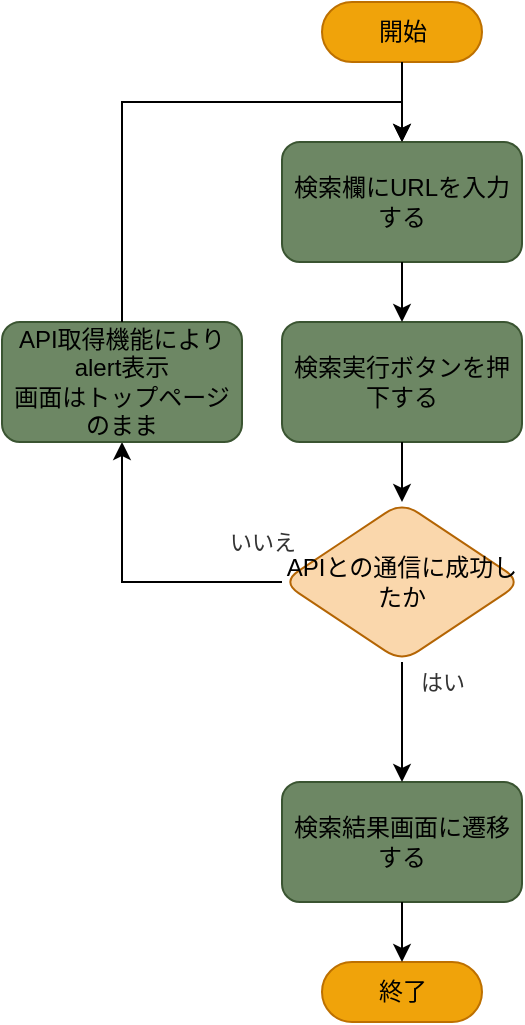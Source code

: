<mxfile>
    <diagram id="6oZ9pzdxrpORshXH0a2x" name="トップページから検索結果画面への遷移">
        <mxGraphModel dx="1050" dy="552" grid="1" gridSize="10" guides="1" tooltips="1" connect="1" arrows="1" fold="1" page="1" pageScale="1" pageWidth="827" pageHeight="1169" math="0" shadow="0">
            <root>
                <mxCell id="0"/>
                <mxCell id="1" parent="0"/>
                <mxCell id="2" value="開始" style="html=1;dashed=0;whitespace=wrap;shape=mxgraph.dfd.start;fillColor=#f0a30a;strokeColor=#BD7000;fontColor=#000000;" parent="1" vertex="1">
                    <mxGeometry x="320" y="30" width="80" height="30" as="geometry"/>
                </mxCell>
                <mxCell id="3" value="" style="endArrow=classic;html=1;exitX=0.5;exitY=0.5;exitDx=0;exitDy=15;exitPerimeter=0;entryX=0.5;entryY=0;entryDx=0;entryDy=0;" parent="1" source="2" target="4" edge="1">
                    <mxGeometry width="50" height="50" relative="1" as="geometry">
                        <mxPoint x="380" y="110" as="sourcePoint"/>
                        <mxPoint x="360" y="90" as="targetPoint"/>
                    </mxGeometry>
                </mxCell>
                <mxCell id="4" value="検索欄にURLを入力する" style="rounded=1;whiteSpace=wrap;html=1;fillColor=#6d8764;strokeColor=#3A5431;fontColor=#000000;" parent="1" vertex="1">
                    <mxGeometry x="300" y="100" width="120" height="60" as="geometry"/>
                </mxCell>
                <mxCell id="5" value="検索実行ボタンを押下する" style="rounded=1;whiteSpace=wrap;html=1;fillColor=#6d8764;strokeColor=#3A5431;fontColor=#000000;" parent="1" vertex="1">
                    <mxGeometry x="300" y="190" width="120" height="60" as="geometry"/>
                </mxCell>
                <mxCell id="6" value="" style="endArrow=classic;html=1;fontColor=#000000;exitX=0.5;exitY=1;exitDx=0;exitDy=0;entryX=0.5;entryY=0;entryDx=0;entryDy=0;" parent="1" source="4" target="5" edge="1">
                    <mxGeometry width="50" height="50" relative="1" as="geometry">
                        <mxPoint x="380" y="210" as="sourcePoint"/>
                        <mxPoint x="430" y="160" as="targetPoint"/>
                    </mxGeometry>
                </mxCell>
                <mxCell id="7" value="検索結果画面に遷移する" style="rounded=1;whiteSpace=wrap;html=1;fillColor=#6d8764;strokeColor=#3A5431;fontColor=#000000;" parent="1" vertex="1">
                    <mxGeometry x="300" y="420" width="120" height="60" as="geometry"/>
                </mxCell>
                <mxCell id="8" value="" style="endArrow=classic;html=1;fontColor=#000000;exitX=0.5;exitY=1;exitDx=0;exitDy=0;entryX=0.5;entryY=0;entryDx=0;entryDy=0;" parent="1" source="5" target="0DcrX9ehjV2XM3sV-MRp-11" edge="1">
                    <mxGeometry width="50" height="50" relative="1" as="geometry">
                        <mxPoint x="270" y="280" as="sourcePoint"/>
                        <mxPoint x="360" y="300" as="targetPoint"/>
                    </mxGeometry>
                </mxCell>
                <mxCell id="9" value="終了" style="html=1;dashed=0;whitespace=wrap;shape=mxgraph.dfd.start;fillColor=#f0a30a;strokeColor=#BD7000;fontColor=#000000;" parent="1" vertex="1">
                    <mxGeometry x="320" y="510" width="80" height="30" as="geometry"/>
                </mxCell>
                <mxCell id="10" value="" style="endArrow=classic;html=1;fontColor=#000000;exitX=0.5;exitY=1;exitDx=0;exitDy=0;entryX=0.5;entryY=0.5;entryDx=0;entryDy=-15;entryPerimeter=0;" parent="1" source="7" target="9" edge="1">
                    <mxGeometry width="50" height="50" relative="1" as="geometry">
                        <mxPoint x="270" y="550" as="sourcePoint"/>
                        <mxPoint x="320" y="500" as="targetPoint"/>
                    </mxGeometry>
                </mxCell>
                <mxCell id="0DcrX9ehjV2XM3sV-MRp-11" value="APIとの通信に成功したか" style="rhombus;whiteSpace=wrap;html=1;rounded=1;labelBackgroundColor=none;fillColor=#fad7ac;strokeColor=#b46504;" vertex="1" parent="1">
                    <mxGeometry x="300" y="280" width="120" height="80" as="geometry"/>
                </mxCell>
                <mxCell id="nW4cPp5llrm0_ViWtr4r-10" value="はい" style="endArrow=classic;html=1;rounded=0;fontColor=#333333;exitX=0.5;exitY=1;exitDx=0;exitDy=0;entryX=0.5;entryY=0;entryDx=0;entryDy=0;" edge="1" parent="1" source="0DcrX9ehjV2XM3sV-MRp-11" target="7">
                    <mxGeometry x="-0.667" y="20" width="50" height="50" relative="1" as="geometry">
                        <mxPoint x="390" y="320" as="sourcePoint"/>
                        <mxPoint x="440" y="270" as="targetPoint"/>
                        <mxPoint as="offset"/>
                    </mxGeometry>
                </mxCell>
                <mxCell id="QjrN7xGTKkNubu_U4gSk-10" value="いいえ" style="endArrow=classic;html=1;rounded=0;fontColor=#333333;exitX=0;exitY=0.5;exitDx=0;exitDy=0;entryX=0.5;entryY=1;entryDx=0;entryDy=0;edgeStyle=orthogonalEdgeStyle;" edge="1" parent="1" source="0DcrX9ehjV2XM3sV-MRp-11" target="QjrN7xGTKkNubu_U4gSk-11">
                    <mxGeometry x="-0.867" y="-20" width="50" height="50" relative="1" as="geometry">
                        <mxPoint x="390" y="310" as="sourcePoint"/>
                        <mxPoint x="220" y="240" as="targetPoint"/>
                        <mxPoint as="offset"/>
                    </mxGeometry>
                </mxCell>
                <mxCell id="QjrN7xGTKkNubu_U4gSk-11" value="API取得機能によりalert表示&lt;br&gt;画面はトップページのまま" style="rounded=1;whiteSpace=wrap;html=1;fillColor=#6d8764;strokeColor=#3A5431;fontColor=#000000;" vertex="1" parent="1">
                    <mxGeometry x="160" y="190" width="120" height="60" as="geometry"/>
                </mxCell>
                <mxCell id="QjrN7xGTKkNubu_U4gSk-12" value="" style="endArrow=classic;html=1;rounded=0;fontColor=#333333;exitX=0.5;exitY=0;exitDx=0;exitDy=0;entryX=0.5;entryY=0;entryDx=0;entryDy=0;edgeStyle=orthogonalEdgeStyle;" edge="1" parent="1" source="QjrN7xGTKkNubu_U4gSk-11" target="4">
                    <mxGeometry width="50" height="50" relative="1" as="geometry">
                        <mxPoint x="390" y="290" as="sourcePoint"/>
                        <mxPoint x="440" y="240" as="targetPoint"/>
                        <Array as="points">
                            <mxPoint x="220" y="80"/>
                            <mxPoint x="360" y="80"/>
                        </Array>
                    </mxGeometry>
                </mxCell>
            </root>
        </mxGraphModel>
    </diagram>
    <diagram id="FBoeifyfc7VHryetRXLT" name="APIからのデータ取得">
        <mxGraphModel dx="1050" dy="552" grid="1" gridSize="10" guides="1" tooltips="1" connect="1" arrows="1" fold="1" page="1" pageScale="1" pageWidth="827" pageHeight="1169" math="0" shadow="0">
            <root>
                <mxCell id="0"/>
                <mxCell id="1" parent="0"/>
                <mxCell id="1utpNGADvPmrqP3jKVpg-1" value="開始" style="html=1;dashed=0;whitespace=wrap;shape=mxgraph.dfd.start;fontColor=#000000;fillColor=#f0a30a;strokeColor=#BD7000;" parent="1" vertex="1">
                    <mxGeometry x="180" y="40" width="80" height="30" as="geometry"/>
                </mxCell>
                <mxCell id="xhELsQCDEOFEAcwFAdka-2" value="※終了条件「入力されたURLが存在しない場合」も含みます" style="text;html=1;strokeColor=none;fillColor=none;align=center;verticalAlign=middle;whiteSpace=wrap;rounded=0;labelBackgroundColor=#FFFFFF;fontColor=#000000;" parent="1" vertex="1">
                    <mxGeometry width="820" height="30" as="geometry"/>
                </mxCell>
                <mxCell id="xhELsQCDEOFEAcwFAdka-3" value="APIエンドポイントに検索欄に入力されたURLを組み合わせる" style="rounded=1;whiteSpace=wrap;html=1;labelBackgroundColor=none;fontColor=#000000;fillColor=#6d8764;strokeColor=#3A5431;" parent="1" vertex="1">
                    <mxGeometry x="160" y="110" width="120" height="60" as="geometry"/>
                </mxCell>
                <mxCell id="xhELsQCDEOFEAcwFAdka-4" value="" style="endArrow=classic;html=1;fontColor=none;exitX=0.5;exitY=0.5;exitDx=0;exitDy=15;exitPerimeter=0;entryX=0.5;entryY=0;entryDx=0;entryDy=0;" parent="1" source="1utpNGADvPmrqP3jKVpg-1" target="xhELsQCDEOFEAcwFAdka-3" edge="1">
                    <mxGeometry width="50" height="50" relative="1" as="geometry">
                        <mxPoint x="220" y="80" as="sourcePoint"/>
                        <mxPoint x="256" y="170" as="targetPoint"/>
                    </mxGeometry>
                </mxCell>
                <mxCell id="xhELsQCDEOFEAcwFAdka-5" value="レスポンスは正常か" style="rhombus;whiteSpace=wrap;html=1;labelBackgroundColor=none;fillColor=#ffcc99;strokeColor=#36393d;rounded=1;" parent="1" vertex="1">
                    <mxGeometry x="160" y="400" width="120" height="80" as="geometry"/>
                </mxCell>
                <mxCell id="5XuBIt7nLxXzLD9qLrIe-1" value="APIのGETリクエストを送信する" style="rounded=1;whiteSpace=wrap;html=1;labelBackgroundColor=none;fontColor=#000000;fillColor=#6d8764;strokeColor=#3A5431;" parent="1" vertex="1">
                    <mxGeometry x="160" y="200" width="120" height="60" as="geometry"/>
                </mxCell>
                <mxCell id="5XuBIt7nLxXzLD9qLrIe-2" value="" style="endArrow=classic;html=1;strokeColor=#333333;fontColor=#000000;exitX=0.5;exitY=1;exitDx=0;exitDy=0;" parent="1" source="xhELsQCDEOFEAcwFAdka-3" target="5XuBIt7nLxXzLD9qLrIe-1" edge="1">
                    <mxGeometry width="50" height="50" relative="1" as="geometry">
                        <mxPoint x="206" y="210" as="sourcePoint"/>
                        <mxPoint x="256" y="160" as="targetPoint"/>
                    </mxGeometry>
                </mxCell>
                <mxCell id="It1gVgmSGH8Yk9R7rNT8-2" value="" style="endArrow=classic;html=1;exitX=0.5;exitY=1;exitDx=0;exitDy=0;entryX=0.5;entryY=0;entryDx=0;entryDy=0;" parent="1" source="5XuBIt7nLxXzLD9qLrIe-1" target="mGCEcfcndZAEksBJwbO2-1" edge="1">
                    <mxGeometry width="50" height="50" relative="1" as="geometry">
                        <mxPoint x="196" y="360" as="sourcePoint"/>
                        <mxPoint x="220" y="290" as="targetPoint"/>
                    </mxGeometry>
                </mxCell>
                <mxCell id="It1gVgmSGH8Yk9R7rNT8-3" value="はい" style="endArrow=classic;html=1;entryX=0.5;entryY=0;entryDx=0;entryDy=0;exitX=0.5;exitY=1;exitDx=0;exitDy=0;" parent="1" source="mGCEcfcndZAEksBJwbO2-1" target="xhELsQCDEOFEAcwFAdka-5" edge="1">
                    <mxGeometry x="-1" y="20" width="50" height="50" relative="1" as="geometry">
                        <mxPoint x="220" y="410" as="sourcePoint"/>
                        <mxPoint x="246" y="370" as="targetPoint"/>
                        <mxPoint as="offset"/>
                    </mxGeometry>
                </mxCell>
                <mxCell id="MMz_2cvixi1YkHMlrDFg-6" value="終了" style="html=1;dashed=0;whitespace=wrap;shape=mxgraph.dfd.start;fontColor=#000000;fillColor=#f0a30a;strokeColor=#BD7000;" vertex="1" parent="1">
                    <mxGeometry x="180" y="925" width="80" height="30" as="geometry"/>
                </mxCell>
                <mxCell id="MMz_2cvixi1YkHMlrDFg-7" value="" style="endArrow=classic;html=1;exitX=0.5;exitY=1;exitDx=0;exitDy=0;entryX=0.5;entryY=0.5;entryDx=0;entryDy=-15;entryPerimeter=0;" edge="1" parent="1" source="R1fS_VcDC8Z9DwUeMcy3-6" target="MMz_2cvixi1YkHMlrDFg-6">
                    <mxGeometry width="50" height="50" relative="1" as="geometry">
                        <mxPoint x="220" y="890" as="sourcePoint"/>
                        <mxPoint x="246" y="660" as="targetPoint"/>
                    </mxGeometry>
                </mxCell>
                <mxCell id="MMz_2cvixi1YkHMlrDFg-8" value="いいえ" style="endArrow=classic;html=1;exitX=1;exitY=0.5;exitDx=0;exitDy=0;entryX=0.5;entryY=0;entryDx=0;entryDy=0;edgeStyle=orthogonalEdgeStyle;rounded=0;" edge="1" parent="1" source="xhELsQCDEOFEAcwFAdka-5" target="MMz_2cvixi1YkHMlrDFg-9">
                    <mxGeometry x="-0.919" y="10" width="50" height="50" relative="1" as="geometry">
                        <mxPoint x="196" y="390" as="sourcePoint"/>
                        <mxPoint x="246" y="340" as="targetPoint"/>
                        <mxPoint as="offset"/>
                    </mxGeometry>
                </mxCell>
                <mxCell id="MMz_2cvixi1YkHMlrDFg-9" value="レスポンスに格納されているエラーメッセージをalertで表示する" style="rounded=1;whiteSpace=wrap;html=1;labelBackgroundColor=none;fontColor=#000000;fillColor=#6d8764;strokeColor=#3A5431;" vertex="1" parent="1">
                    <mxGeometry x="436" y="720" width="120" height="60" as="geometry"/>
                </mxCell>
                <mxCell id="MMz_2cvixi1YkHMlrDFg-10" value="" style="endArrow=classic;html=1;rounded=0;exitX=0.5;exitY=1;exitDx=0;exitDy=0;entryX=0.5;entryY=0.5;entryDx=0;entryDy=-15;entryPerimeter=0;edgeStyle=orthogonalEdgeStyle;" edge="1" parent="1" source="MMz_2cvixi1YkHMlrDFg-9" target="MMz_2cvixi1YkHMlrDFg-6">
                    <mxGeometry width="50" height="50" relative="1" as="geometry">
                        <mxPoint x="196" y="720" as="sourcePoint"/>
                        <mxPoint x="246" y="670" as="targetPoint"/>
                        <Array as="points">
                            <mxPoint x="496" y="860"/>
                            <mxPoint x="220" y="860"/>
                        </Array>
                    </mxGeometry>
                </mxCell>
                <mxCell id="R1fS_VcDC8Z9DwUeMcy3-2" value="はい" style="endArrow=classic;html=1;rounded=0;exitX=0.5;exitY=1;exitDx=0;exitDy=0;entryX=0.5;entryY=0;entryDx=0;entryDy=0;" edge="1" parent="1" source="xhELsQCDEOFEAcwFAdka-5" target="R1fS_VcDC8Z9DwUeMcy3-3">
                    <mxGeometry x="-1" y="26" width="50" height="50" relative="1" as="geometry">
                        <mxPoint x="196" y="690" as="sourcePoint"/>
                        <mxPoint x="220" y="510" as="targetPoint"/>
                        <mxPoint as="offset"/>
                    </mxGeometry>
                </mxCell>
                <mxCell id="R1fS_VcDC8Z9DwUeMcy3-3" value="レスポンスデータをJSONとして解析" style="rounded=1;whiteSpace=wrap;html=1;labelBackgroundColor=none;fontColor=#000000;fillColor=#6d8764;strokeColor=#3A5431;" vertex="1" parent="1">
                    <mxGeometry x="160" y="510" width="120" height="60" as="geometry"/>
                </mxCell>
                <mxCell id="R1fS_VcDC8Z9DwUeMcy3-4" value="JSONキー「technologies」に値はあるか" style="rhombus;whiteSpace=wrap;html=1;labelBackgroundColor=none;fillColor=#ffcc99;strokeColor=#36393d;rounded=1;" vertex="1" parent="1">
                    <mxGeometry x="160" y="600" width="120" height="80" as="geometry"/>
                </mxCell>
                <mxCell id="R1fS_VcDC8Z9DwUeMcy3-5" value="" style="endArrow=classic;html=1;rounded=0;exitX=0.5;exitY=1;exitDx=0;exitDy=0;entryX=0.5;entryY=0;entryDx=0;entryDy=0;" edge="1" parent="1" source="R1fS_VcDC8Z9DwUeMcy3-3" target="R1fS_VcDC8Z9DwUeMcy3-4">
                    <mxGeometry width="50" height="50" relative="1" as="geometry">
                        <mxPoint x="196" y="670" as="sourcePoint"/>
                        <mxPoint x="246" y="620" as="targetPoint"/>
                    </mxGeometry>
                </mxCell>
                <mxCell id="R1fS_VcDC8Z9DwUeMcy3-6" value="レスポンスデータをJSONとして解析" style="rounded=1;whiteSpace=wrap;html=1;labelBackgroundColor=none;fontColor=#000000;fillColor=#6d8764;strokeColor=#3A5431;" vertex="1" parent="1">
                    <mxGeometry x="160" y="720" width="120" height="60" as="geometry"/>
                </mxCell>
                <mxCell id="R1fS_VcDC8Z9DwUeMcy3-7" value="はい" style="endArrow=classic;html=1;rounded=0;exitX=0.5;exitY=1;exitDx=0;exitDy=0;" edge="1" parent="1" source="R1fS_VcDC8Z9DwUeMcy3-4" target="R1fS_VcDC8Z9DwUeMcy3-6">
                    <mxGeometry x="-1" y="26" width="50" height="50" relative="1" as="geometry">
                        <mxPoint x="196" y="670" as="sourcePoint"/>
                        <mxPoint x="246" y="620" as="targetPoint"/>
                        <mxPoint as="offset"/>
                    </mxGeometry>
                </mxCell>
                <mxCell id="R1fS_VcDC8Z9DwUeMcy3-8" value="検索結果で表示するものがないフラグを立てる" style="rounded=1;whiteSpace=wrap;html=1;labelBackgroundColor=none;fontColor=#000000;fillColor=#6d8764;strokeColor=#3A5431;" vertex="1" parent="1">
                    <mxGeometry x="296" y="720" width="120" height="60" as="geometry"/>
                </mxCell>
                <mxCell id="R1fS_VcDC8Z9DwUeMcy3-9" value="いいえ" style="endArrow=classic;html=1;rounded=0;exitX=1;exitY=0.5;exitDx=0;exitDy=0;entryX=0.5;entryY=0;entryDx=0;entryDy=0;edgeStyle=orthogonalEdgeStyle;" edge="1" parent="1" source="R1fS_VcDC8Z9DwUeMcy3-4" target="R1fS_VcDC8Z9DwUeMcy3-8">
                    <mxGeometry x="-0.705" y="10" width="50" height="50" relative="1" as="geometry">
                        <mxPoint x="196" y="660" as="sourcePoint"/>
                        <mxPoint x="246" y="610" as="targetPoint"/>
                        <mxPoint as="offset"/>
                    </mxGeometry>
                </mxCell>
                <mxCell id="R1fS_VcDC8Z9DwUeMcy3-10" value="" style="endArrow=classic;html=1;rounded=0;exitX=0.5;exitY=1;exitDx=0;exitDy=0;entryX=0.5;entryY=0.5;entryDx=0;entryDy=-15;entryPerimeter=0;edgeStyle=orthogonalEdgeStyle;" edge="1" parent="1" source="R1fS_VcDC8Z9DwUeMcy3-8" target="MMz_2cvixi1YkHMlrDFg-6">
                    <mxGeometry width="50" height="50" relative="1" as="geometry">
                        <mxPoint x="196" y="800" as="sourcePoint"/>
                        <mxPoint x="246" y="750" as="targetPoint"/>
                        <Array as="points">
                            <mxPoint x="356" y="860"/>
                            <mxPoint x="220" y="860"/>
                        </Array>
                    </mxGeometry>
                </mxCell>
                <mxCell id="mGCEcfcndZAEksBJwbO2-1" value="通信に成功しレスポンスを受け取ることができた" style="rhombus;whiteSpace=wrap;html=1;labelBackgroundColor=none;fillColor=#ffcc99;strokeColor=#36393d;rounded=1;" vertex="1" parent="1">
                    <mxGeometry x="160" y="290" width="120" height="80" as="geometry"/>
                </mxCell>
                <mxCell id="mGCEcfcndZAEksBJwbO2-2" value="通信に失敗したことをalertで表示する" style="rounded=1;whiteSpace=wrap;html=1;labelBackgroundColor=none;fontColor=#000000;fillColor=#6d8764;strokeColor=#3A5431;" vertex="1" parent="1">
                    <mxGeometry x="580" y="720" width="120" height="60" as="geometry"/>
                </mxCell>
                <mxCell id="mGCEcfcndZAEksBJwbO2-3" value="いいえ" style="endArrow=classic;html=1;rounded=0;fontColor=#333333;exitX=1;exitY=0.5;exitDx=0;exitDy=0;entryX=0.5;entryY=0;entryDx=0;entryDy=0;edgeStyle=orthogonalEdgeStyle;" edge="1" parent="1" source="mGCEcfcndZAEksBJwbO2-1" target="mGCEcfcndZAEksBJwbO2-2">
                    <mxGeometry x="-0.947" y="10" width="50" height="50" relative="1" as="geometry">
                        <mxPoint x="580" y="640" as="sourcePoint"/>
                        <mxPoint x="630" y="590" as="targetPoint"/>
                        <mxPoint as="offset"/>
                    </mxGeometry>
                </mxCell>
                <mxCell id="mGCEcfcndZAEksBJwbO2-4" value="" style="endArrow=classic;html=1;rounded=0;fontColor=#333333;exitX=0.5;exitY=1;exitDx=0;exitDy=0;entryX=0.5;entryY=0.5;entryDx=0;entryDy=-15;entryPerimeter=0;edgeStyle=orthogonalEdgeStyle;" edge="1" parent="1" source="mGCEcfcndZAEksBJwbO2-2" target="MMz_2cvixi1YkHMlrDFg-6">
                    <mxGeometry width="50" height="50" relative="1" as="geometry">
                        <mxPoint x="490" y="840" as="sourcePoint"/>
                        <mxPoint x="540" y="790" as="targetPoint"/>
                        <Array as="points">
                            <mxPoint x="640" y="860"/>
                            <mxPoint x="220" y="860"/>
                        </Array>
                    </mxGeometry>
                </mxCell>
            </root>
        </mxGraphModel>
    </diagram>
    <diagram id="0dYgQwjTN7vOxcyuxc0F" name="APIから取得したデータの加工および検索結果画面表示">
        <mxGraphModel dx="1050" dy="552" grid="1" gridSize="10" guides="1" tooltips="1" connect="1" arrows="1" fold="1" page="1" pageScale="1" pageWidth="827" pageHeight="1169" math="0" shadow="0">
            <root>
                <mxCell id="0"/>
                <mxCell id="1" parent="0"/>
                <mxCell id="4VUTJmZaSlDglJdJ0ZoZ-1" value="開始" style="html=1;dashed=0;whitespace=wrap;shape=mxgraph.dfd.start;labelBackgroundColor=none;fillColor=#f0a30a;strokeColor=#BD7000;fontColor=#000000;" vertex="1" parent="1">
                    <mxGeometry x="374" y="40" width="80" height="30" as="geometry"/>
                </mxCell>
                <mxCell id="0D9glt-MB04TvqXnryry-1" value="検索文字列を削除" style="rounded=1;whiteSpace=wrap;html=1;labelBackgroundColor=none;fillColor=#6d8764;fontColor=#333333;strokeColor=#3A5431;" vertex="1" parent="1">
                    <mxGeometry x="354" y="100" width="120" height="60" as="geometry"/>
                </mxCell>
                <mxCell id="0D9glt-MB04TvqXnryry-2" value="開始" style="html=1;dashed=0;whitespace=wrap;shape=mxgraph.dfd.start;labelBackgroundColor=none;fillColor=#f0a30a;strokeColor=#BD7000;fontColor=#000000;" vertex="1" parent="1">
                    <mxGeometry x="374" y="920" width="80" height="30" as="geometry"/>
                </mxCell>
                <mxCell id="0D9glt-MB04TvqXnryry-3" value="" style="endArrow=classic;html=1;rounded=0;exitX=0.5;exitY=0.5;exitDx=0;exitDy=15;exitPerimeter=0;entryX=0.5;entryY=0;entryDx=0;entryDy=0;fillColor=#6d8764;strokeColor=#3A5431;" edge="1" parent="1" source="4VUTJmZaSlDglJdJ0ZoZ-1" target="0D9glt-MB04TvqXnryry-1">
                    <mxGeometry width="50" height="50" relative="1" as="geometry">
                        <mxPoint x="390" y="140" as="sourcePoint"/>
                        <mxPoint x="440" y="90" as="targetPoint"/>
                    </mxGeometry>
                </mxCell>
                <mxCell id="ybcUxEHq3vxkb7zusudT-1" value="画面を初期化する" style="rounded=1;whiteSpace=wrap;html=1;labelBackgroundColor=none;fillColor=#6d8764;fontColor=#333333;strokeColor=#3A5431;" vertex="1" parent="1">
                    <mxGeometry x="354" y="190" width="120" height="60" as="geometry"/>
                </mxCell>
                <mxCell id="CT45UeXDepzIHYX6P9eD-1" value="&lt;span style=&quot;color: rgb(0, 0, 0); background-color: rgb(255, 255, 255);&quot;&gt;※「検索対象サービスが情報隠蔽を実施しておりデータが取得できなかった場合」も含みます&lt;/span&gt;" style="text;html=1;strokeColor=none;fillColor=none;align=center;verticalAlign=middle;whiteSpace=wrap;rounded=0;labelBackgroundColor=none;fontColor=#333333;" vertex="1" parent="1">
                    <mxGeometry x="41" width="570" height="30" as="geometry"/>
                </mxCell>
                <mxCell id="CT45UeXDepzIHYX6P9eD-2" value="" style="endArrow=classic;html=1;rounded=0;fontColor=#333333;exitX=0.5;exitY=1;exitDx=0;exitDy=0;entryX=0.5;entryY=0;entryDx=0;entryDy=0;" edge="1" parent="1" source="0D9glt-MB04TvqXnryry-1" target="ybcUxEHq3vxkb7zusudT-1">
                    <mxGeometry width="50" height="50" relative="1" as="geometry">
                        <mxPoint x="390" y="220" as="sourcePoint"/>
                        <mxPoint x="440" y="170" as="targetPoint"/>
                    </mxGeometry>
                </mxCell>
                <mxCell id="BiI7F9pkvlof_QZPhoYL-1" value="取得したデータ内で技術要素が存在している" style="rhombus;whiteSpace=wrap;html=1;labelBackgroundColor=none;fontColor=#000000;rounded=1;fillColor=#FFCC99;strokeColor=#B09500;" vertex="1" parent="1">
                    <mxGeometry x="354" y="280" width="120" height="80" as="geometry"/>
                </mxCell>
                <mxCell id="EgUXgaDNcN4FqgSUffxV-1" value="" style="endArrow=classic;html=1;rounded=0;fontColor=#333333;exitX=0.5;exitY=1;exitDx=0;exitDy=0;entryX=0.5;entryY=0;entryDx=0;entryDy=0;" edge="1" parent="1" source="ybcUxEHq3vxkb7zusudT-1" target="BiI7F9pkvlof_QZPhoYL-1">
                    <mxGeometry width="50" height="50" relative="1" as="geometry">
                        <mxPoint x="340" y="280" as="sourcePoint"/>
                        <mxPoint x="440" y="270" as="targetPoint"/>
                    </mxGeometry>
                </mxCell>
                <mxCell id="EgUXgaDNcN4FqgSUffxV-2" value="技術要素の数を取得。ここではlengthと呼ぶ" style="rounded=1;whiteSpace=wrap;html=1;labelBackgroundColor=none;fillColor=#6d8764;fontColor=#333333;strokeColor=#3A5431;" vertex="1" parent="1">
                    <mxGeometry x="354" y="390" width="120" height="60" as="geometry"/>
                </mxCell>
                <mxCell id="EgUXgaDNcN4FqgSUffxV-3" value="画面を初期化する" style="rounded=1;whiteSpace=wrap;html=1;labelBackgroundColor=none;fillColor=#6d8764;fontColor=#333333;strokeColor=#3A5431;" vertex="1" parent="1">
                    <mxGeometry x="560" y="390" width="120" height="60" as="geometry"/>
                </mxCell>
                <mxCell id="EgUXgaDNcN4FqgSUffxV-4" value="いいえ" style="endArrow=classic;html=1;rounded=0;fontColor=#333333;exitX=1;exitY=0.5;exitDx=0;exitDy=0;entryX=0.5;entryY=0;entryDx=0;entryDy=0;edgeStyle=orthogonalEdgeStyle;" edge="1" parent="1" source="BiI7F9pkvlof_QZPhoYL-1" target="EgUXgaDNcN4FqgSUffxV-3">
                    <mxGeometry x="-0.72" y="10" width="50" height="50" relative="1" as="geometry">
                        <mxPoint x="390" y="280" as="sourcePoint"/>
                        <mxPoint x="440" y="230" as="targetPoint"/>
                        <mxPoint as="offset"/>
                    </mxGeometry>
                </mxCell>
                <mxCell id="EgUXgaDNcN4FqgSUffxV-5" value="はい" style="endArrow=classic;html=1;rounded=0;fontColor=#333333;entryX=0.5;entryY=0;entryDx=0;entryDy=0;" edge="1" parent="1" source="BiI7F9pkvlof_QZPhoYL-1" target="EgUXgaDNcN4FqgSUffxV-2">
                    <mxGeometry x="-0.333" y="16" width="50" height="50" relative="1" as="geometry">
                        <mxPoint x="390" y="280" as="sourcePoint"/>
                        <mxPoint x="440" y="230" as="targetPoint"/>
                        <mxPoint as="offset"/>
                    </mxGeometry>
                </mxCell>
                <mxCell id="8TLunU0WaGckI0_gq-dC-2" value="length &amp;gt; i" style="rhombus;whiteSpace=wrap;html=1;labelBackgroundColor=none;fontColor=#000000;rounded=1;fillColor=#FFCC99;strokeColor=#B09500;" vertex="1" parent="1">
                    <mxGeometry x="354" y="570" width="120" height="80" as="geometry"/>
                </mxCell>
                <mxCell id="8TLunU0WaGckI0_gq-dC-3" value="" style="endArrow=classic;html=1;rounded=0;fontColor=#333333;exitX=0.5;exitY=1;exitDx=0;exitDy=0;entryX=0.5;entryY=0;entryDx=0;entryDy=0;" edge="1" parent="1" source="EgUXgaDNcN4FqgSUffxV-2" target="8TLunU0WaGckI0_gq-dC-6">
                    <mxGeometry width="50" height="50" relative="1" as="geometry">
                        <mxPoint x="460" y="560" as="sourcePoint"/>
                        <mxPoint x="414" y="490" as="targetPoint"/>
                    </mxGeometry>
                </mxCell>
                <mxCell id="8TLunU0WaGckI0_gq-dC-4" value="技術要素のジャンルと要素名をinnerHTMLで表示" style="rounded=1;whiteSpace=wrap;html=1;labelBackgroundColor=none;fillColor=#6d8764;fontColor=#333333;strokeColor=#3A5431;" vertex="1" parent="1">
                    <mxGeometry x="354" y="680" width="120" height="60" as="geometry"/>
                </mxCell>
                <mxCell id="8TLunU0WaGckI0_gq-dC-5" value="はい" style="endArrow=classic;html=1;rounded=0;fontColor=#333333;exitX=0.5;exitY=1;exitDx=0;exitDy=0;entryX=0.5;entryY=0;entryDx=0;entryDy=0;" edge="1" parent="1" source="8TLunU0WaGckI0_gq-dC-2" target="8TLunU0WaGckI0_gq-dC-4">
                    <mxGeometry x="-1" y="16" width="50" height="50" relative="1" as="geometry">
                        <mxPoint x="460" y="640" as="sourcePoint"/>
                        <mxPoint x="510" y="590" as="targetPoint"/>
                        <mxPoint as="offset"/>
                    </mxGeometry>
                </mxCell>
                <mxCell id="8TLunU0WaGckI0_gq-dC-6" value="i = 0とする" style="rounded=1;whiteSpace=wrap;html=1;labelBackgroundColor=none;fillColor=#6d8764;fontColor=#333333;strokeColor=#3A5431;" vertex="1" parent="1">
                    <mxGeometry x="354" y="480" width="120" height="60" as="geometry"/>
                </mxCell>
                <mxCell id="8TLunU0WaGckI0_gq-dC-7" value="" style="endArrow=classic;html=1;rounded=0;fontColor=#333333;exitX=0.5;exitY=1;exitDx=0;exitDy=0;entryX=0.5;entryY=0;entryDx=0;entryDy=0;" edge="1" parent="1" source="8TLunU0WaGckI0_gq-dC-6" target="8TLunU0WaGckI0_gq-dC-2">
                    <mxGeometry width="50" height="50" relative="1" as="geometry">
                        <mxPoint x="460" y="560" as="sourcePoint"/>
                        <mxPoint x="510" y="510" as="targetPoint"/>
                    </mxGeometry>
                </mxCell>
                <mxCell id="8TLunU0WaGckI0_gq-dC-8" value="iに1加算する" style="rounded=1;whiteSpace=wrap;html=1;labelBackgroundColor=none;fillColor=#6d8764;fontColor=#333333;strokeColor=#3A5431;" vertex="1" parent="1">
                    <mxGeometry x="354" y="770" width="120" height="60" as="geometry"/>
                </mxCell>
                <mxCell id="8TLunU0WaGckI0_gq-dC-9" value="" style="endArrow=classic;html=1;rounded=0;fontColor=#333333;exitX=0.5;exitY=1;exitDx=0;exitDy=0;entryX=0.5;entryY=0;entryDx=0;entryDy=0;" edge="1" parent="1" source="8TLunU0WaGckI0_gq-dC-4" target="8TLunU0WaGckI0_gq-dC-8">
                    <mxGeometry width="50" height="50" relative="1" as="geometry">
                        <mxPoint x="460" y="790" as="sourcePoint"/>
                        <mxPoint x="510" y="740" as="targetPoint"/>
                    </mxGeometry>
                </mxCell>
                <mxCell id="8TLunU0WaGckI0_gq-dC-10" value="" style="endArrow=classic;html=1;rounded=0;fontColor=#333333;exitX=0.5;exitY=1;exitDx=0;exitDy=0;entryX=0.5;entryY=0;entryDx=0;entryDy=0;edgeStyle=orthogonalEdgeStyle;" edge="1" parent="1" source="8TLunU0WaGckI0_gq-dC-8" target="8TLunU0WaGckI0_gq-dC-2">
                    <mxGeometry width="50" height="50" relative="1" as="geometry">
                        <mxPoint x="460" y="790" as="sourcePoint"/>
                        <mxPoint x="510" y="740" as="targetPoint"/>
                        <Array as="points">
                            <mxPoint x="414" y="860"/>
                            <mxPoint x="310" y="860"/>
                            <mxPoint x="310" y="550"/>
                            <mxPoint x="414" y="550"/>
                        </Array>
                    </mxGeometry>
                </mxCell>
                <mxCell id="8TLunU0WaGckI0_gq-dC-11" value="" style="endArrow=classic;html=1;rounded=0;fontColor=#333333;exitX=1;exitY=0.5;exitDx=0;exitDy=0;entryX=0.5;entryY=0.5;entryDx=0;entryDy=-15;entryPerimeter=0;edgeStyle=orthogonalEdgeStyle;" edge="1" parent="1" source="8TLunU0WaGckI0_gq-dC-2" target="0D9glt-MB04TvqXnryry-2">
                    <mxGeometry width="50" height="50" relative="1" as="geometry">
                        <mxPoint x="460" y="790" as="sourcePoint"/>
                        <mxPoint x="510" y="740" as="targetPoint"/>
                        <Array as="points">
                            <mxPoint x="530" y="610"/>
                            <mxPoint x="530" y="890"/>
                            <mxPoint x="414" y="890"/>
                        </Array>
                    </mxGeometry>
                </mxCell>
                <mxCell id="8TLunU0WaGckI0_gq-dC-12" value="" style="endArrow=classic;html=1;rounded=0;fontColor=#333333;exitX=0.5;exitY=1;exitDx=0;exitDy=0;entryX=0.5;entryY=0.5;entryDx=0;entryDy=-15;entryPerimeter=0;edgeStyle=orthogonalEdgeStyle;" edge="1" parent="1" source="EgUXgaDNcN4FqgSUffxV-3" target="0D9glt-MB04TvqXnryry-2">
                    <mxGeometry width="50" height="50" relative="1" as="geometry">
                        <mxPoint x="460" y="560" as="sourcePoint"/>
                        <mxPoint x="510" y="510" as="targetPoint"/>
                        <Array as="points">
                            <mxPoint x="620" y="890"/>
                            <mxPoint x="414" y="890"/>
                        </Array>
                    </mxGeometry>
                </mxCell>
            </root>
        </mxGraphModel>
    </diagram>
</mxfile>